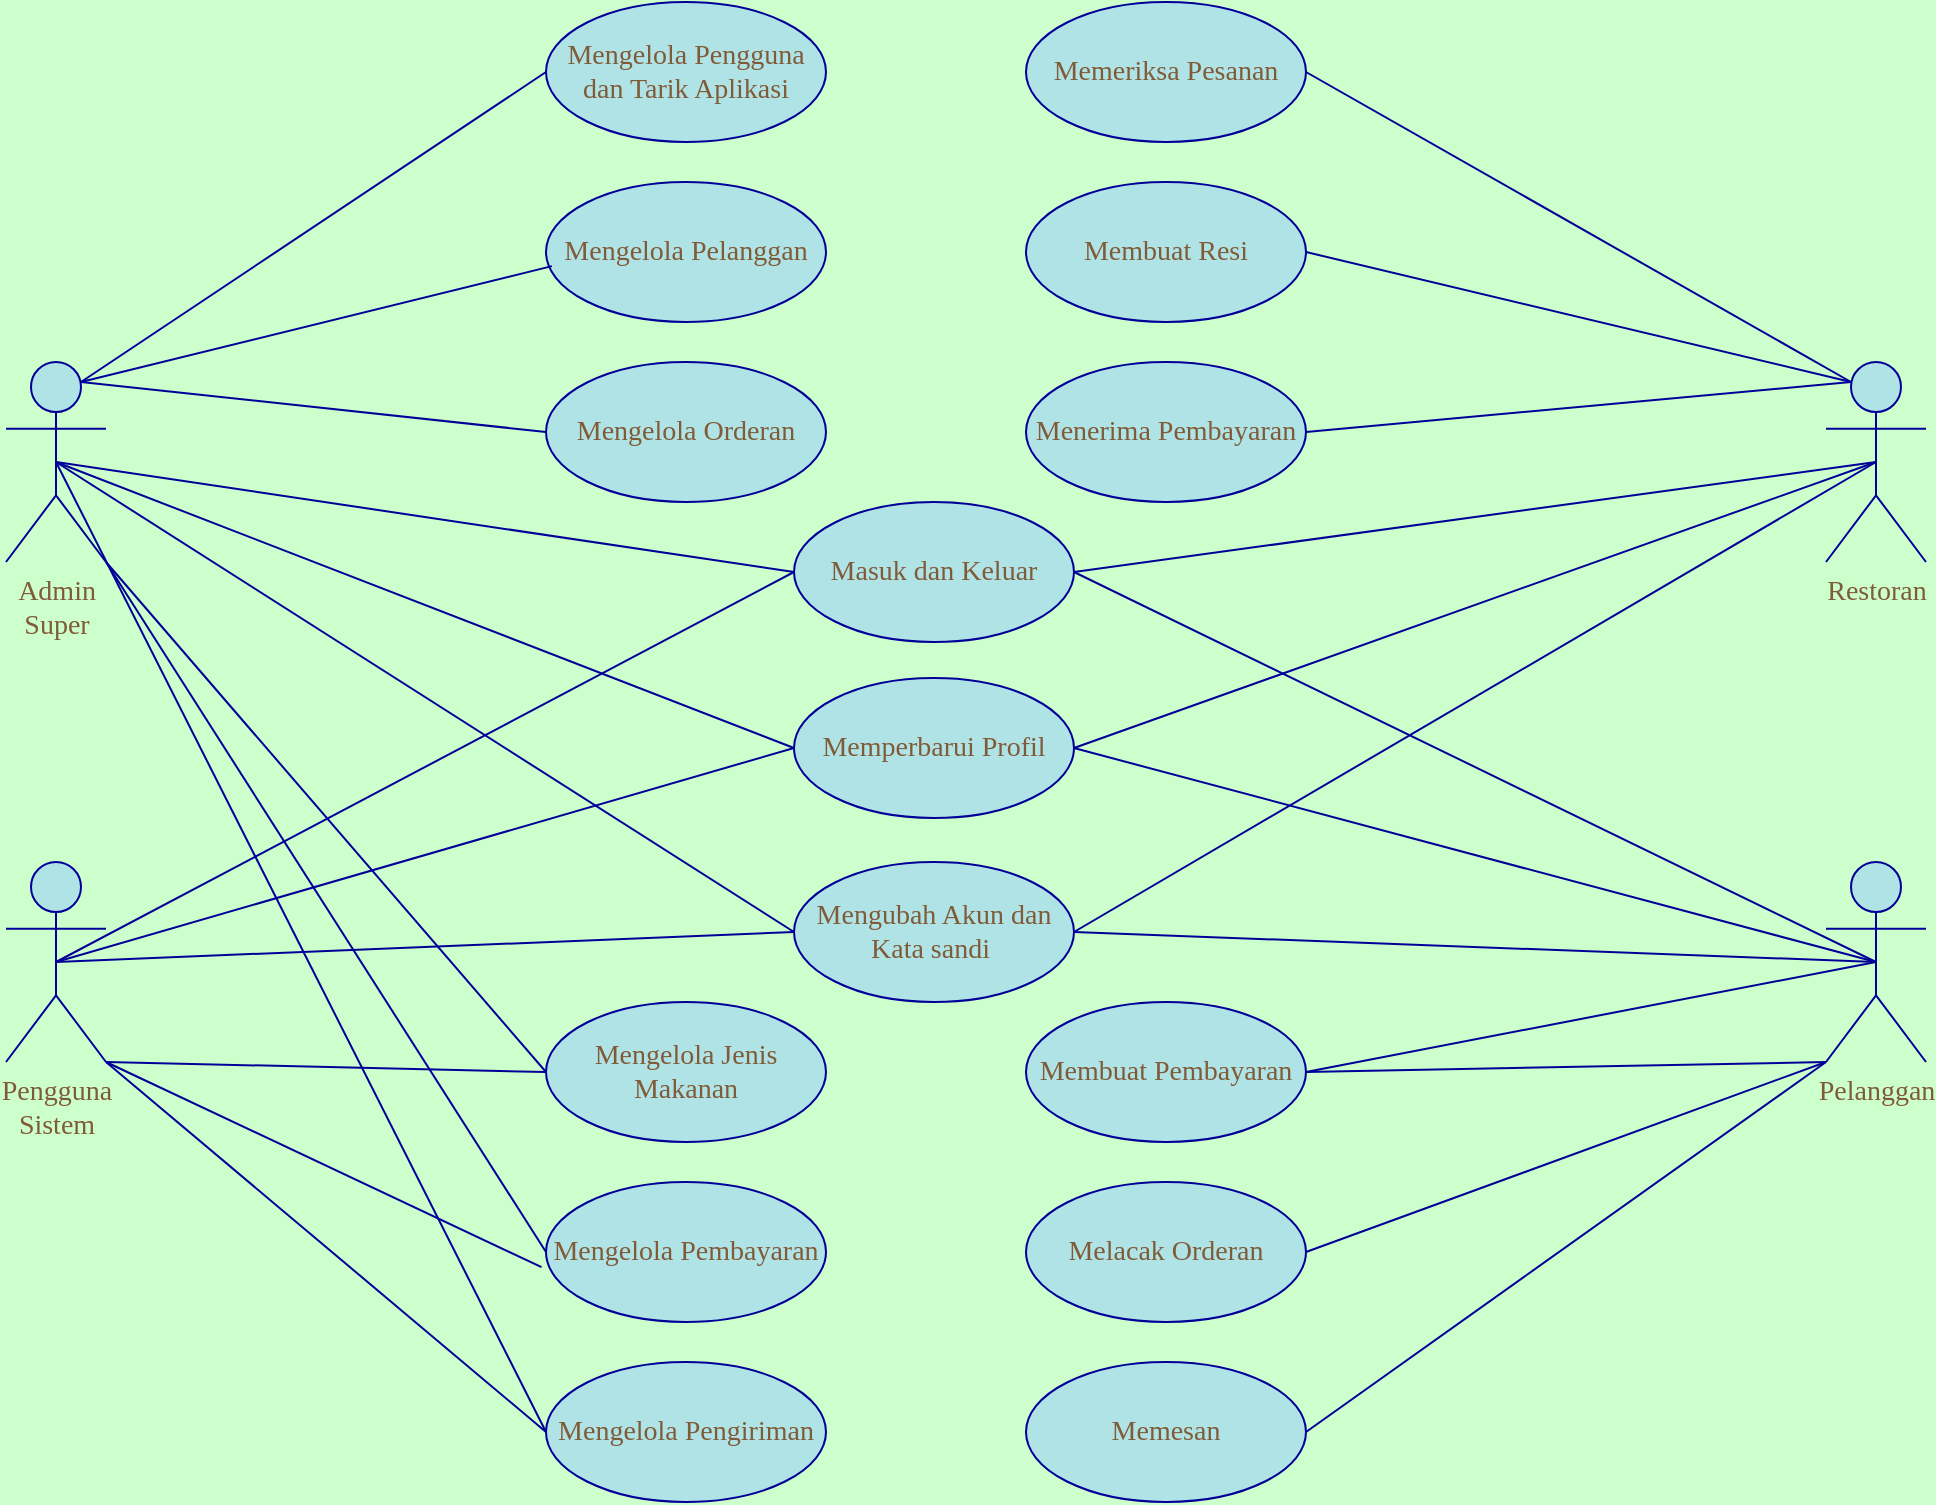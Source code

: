 <mxfile version="20.2.8" type="device"><diagram id="C5RBs43oDa-KdzZeNtuy" name="Page-1"><mxGraphModel dx="1085" dy="575" grid="1" gridSize="10" guides="1" tooltips="1" connect="1" arrows="1" fold="1" page="1" pageScale="1" pageWidth="1169" pageHeight="827" background="#CCFFCC" math="0" shadow="0"><root><mxCell id="WIyWlLk6GJQsqaUBKTNV-0"/><mxCell id="WIyWlLk6GJQsqaUBKTNV-1" parent="WIyWlLk6GJQsqaUBKTNV-0"/><mxCell id="G5HHjhcqX_sljkjWgKrq-1" value="Admin&lt;br&gt;Super" style="shape=umlActor;verticalLabelPosition=bottom;verticalAlign=top;html=1;outlineConnect=0;fillColor=#b0e3e6;strokeColor=#000099;fontFamily=Verdana;fontSize=14;fontColor=#805B38;backgroundOutline=0;" vertex="1" parent="WIyWlLk6GJQsqaUBKTNV-1"><mxGeometry x="120" y="220" width="50" height="100" as="geometry"/></mxCell><mxCell id="G5HHjhcqX_sljkjWgKrq-4" value="Pelanggan" style="shape=umlActor;verticalLabelPosition=bottom;verticalAlign=top;html=1;outlineConnect=0;fillColor=#b0e3e6;strokeColor=#000099;fontFamily=Verdana;fontSize=14;fontColor=#805B38;backgroundOutline=0;" vertex="1" parent="WIyWlLk6GJQsqaUBKTNV-1"><mxGeometry x="1030" y="470" width="50" height="100" as="geometry"/></mxCell><mxCell id="G5HHjhcqX_sljkjWgKrq-5" value="Restoran" style="shape=umlActor;verticalLabelPosition=bottom;verticalAlign=top;html=1;outlineConnect=0;fillColor=#b0e3e6;strokeColor=#000099;fontFamily=Verdana;fontSize=14;fontColor=#805B38;backgroundOutline=0;" vertex="1" parent="WIyWlLk6GJQsqaUBKTNV-1"><mxGeometry x="1030" y="220" width="50" height="100" as="geometry"/></mxCell><mxCell id="G5HHjhcqX_sljkjWgKrq-6" value="Pengguna&lt;br&gt;Sistem" style="shape=umlActor;verticalLabelPosition=bottom;verticalAlign=top;html=1;outlineConnect=0;fillColor=#b0e3e6;strokeColor=#000099;fontFamily=Verdana;fontSize=14;fontColor=#805B38;backgroundOutline=0;" vertex="1" parent="WIyWlLk6GJQsqaUBKTNV-1"><mxGeometry x="120" y="470" width="50" height="100" as="geometry"/></mxCell><mxCell id="G5HHjhcqX_sljkjWgKrq-9" value="Mengelola Pengguna dan Tarik Aplikasi" style="ellipse;whiteSpace=wrap;html=1;fillColor=#b0e3e6;strokeColor=#000099;fontFamily=Verdana;fontSize=14;fontColor=#805B38;backgroundOutline=0;" vertex="1" parent="WIyWlLk6GJQsqaUBKTNV-1"><mxGeometry x="390" y="40" width="140" height="70" as="geometry"/></mxCell><mxCell id="G5HHjhcqX_sljkjWgKrq-10" value="Mengelola Pelanggan" style="ellipse;whiteSpace=wrap;html=1;fillColor=#b0e3e6;strokeColor=#000099;fontFamily=Verdana;fontSize=14;fontColor=#805B38;backgroundOutline=0;" vertex="1" parent="WIyWlLk6GJQsqaUBKTNV-1"><mxGeometry x="390" y="130" width="140" height="70" as="geometry"/></mxCell><mxCell id="G5HHjhcqX_sljkjWgKrq-11" value="Mengelola Orderan" style="ellipse;whiteSpace=wrap;html=1;fillColor=#b0e3e6;strokeColor=#000099;fontFamily=Verdana;fontSize=14;fontColor=#805B38;backgroundOutline=0;" vertex="1" parent="WIyWlLk6GJQsqaUBKTNV-1"><mxGeometry x="390" y="220" width="140" height="70" as="geometry"/></mxCell><mxCell id="G5HHjhcqX_sljkjWgKrq-12" value="Mengelola Jenis Makanan" style="ellipse;whiteSpace=wrap;html=1;fillColor=#b0e3e6;strokeColor=#000099;fontFamily=Verdana;fontSize=14;fontColor=#805B38;backgroundOutline=0;" vertex="1" parent="WIyWlLk6GJQsqaUBKTNV-1"><mxGeometry x="390" y="540" width="140" height="70" as="geometry"/></mxCell><mxCell id="G5HHjhcqX_sljkjWgKrq-13" value="Mengelola Pembayaran" style="ellipse;whiteSpace=wrap;html=1;fillColor=#b0e3e6;strokeColor=#000099;fontFamily=Verdana;fontSize=14;fontColor=#805B38;backgroundOutline=0;" vertex="1" parent="WIyWlLk6GJQsqaUBKTNV-1"><mxGeometry x="390" y="630" width="140" height="70" as="geometry"/></mxCell><mxCell id="G5HHjhcqX_sljkjWgKrq-14" value="Mengelola Pengiriman" style="ellipse;whiteSpace=wrap;html=1;fillColor=#b0e3e6;strokeColor=#000099;fontFamily=Verdana;fontSize=14;fontColor=#805B38;backgroundOutline=0;" vertex="1" parent="WIyWlLk6GJQsqaUBKTNV-1"><mxGeometry x="390" y="720" width="140" height="70" as="geometry"/></mxCell><mxCell id="G5HHjhcqX_sljkjWgKrq-15" value="Memeriksa Pesanan" style="ellipse;whiteSpace=wrap;html=1;fillColor=#b0e3e6;strokeColor=#000099;fontFamily=Verdana;fontSize=14;fontColor=#805B38;backgroundOutline=0;" vertex="1" parent="WIyWlLk6GJQsqaUBKTNV-1"><mxGeometry x="630" y="40" width="140" height="70" as="geometry"/></mxCell><mxCell id="G5HHjhcqX_sljkjWgKrq-16" value="Membuat Resi" style="ellipse;whiteSpace=wrap;html=1;fillColor=#b0e3e6;strokeColor=#000099;fontFamily=Verdana;fontSize=14;fontColor=#805B38;backgroundOutline=0;" vertex="1" parent="WIyWlLk6GJQsqaUBKTNV-1"><mxGeometry x="630" y="130" width="140" height="70" as="geometry"/></mxCell><mxCell id="G5HHjhcqX_sljkjWgKrq-17" value="Menerima Pembayaran" style="ellipse;whiteSpace=wrap;html=1;fillColor=#b0e3e6;strokeColor=#000099;fontFamily=Verdana;fontSize=14;fontColor=#805B38;backgroundOutline=0;" vertex="1" parent="WIyWlLk6GJQsqaUBKTNV-1"><mxGeometry x="630" y="220" width="140" height="70" as="geometry"/></mxCell><mxCell id="G5HHjhcqX_sljkjWgKrq-19" value="Melacak Orderan" style="ellipse;whiteSpace=wrap;html=1;fillColor=#b0e3e6;strokeColor=#000099;fontFamily=Verdana;fontSize=14;fontColor=#805B38;backgroundOutline=0;" vertex="1" parent="WIyWlLk6GJQsqaUBKTNV-1"><mxGeometry x="630" y="630" width="140" height="70" as="geometry"/></mxCell><mxCell id="G5HHjhcqX_sljkjWgKrq-20" value="Memesan" style="ellipse;whiteSpace=wrap;html=1;fillColor=#b0e3e6;strokeColor=#000099;fontFamily=Verdana;fontSize=14;fontColor=#805B38;backgroundOutline=0;" vertex="1" parent="WIyWlLk6GJQsqaUBKTNV-1"><mxGeometry x="630" y="720" width="140" height="70" as="geometry"/></mxCell><mxCell id="G5HHjhcqX_sljkjWgKrq-21" value="Masuk dan Keluar" style="ellipse;whiteSpace=wrap;html=1;fillColor=#b0e3e6;strokeColor=#000099;fontFamily=Verdana;fontSize=14;fontColor=#805B38;backgroundOutline=0;" vertex="1" parent="WIyWlLk6GJQsqaUBKTNV-1"><mxGeometry x="514" y="290" width="140" height="70" as="geometry"/></mxCell><mxCell id="G5HHjhcqX_sljkjWgKrq-22" value="Memperbarui Profil" style="ellipse;whiteSpace=wrap;html=1;fillColor=#b0e3e6;strokeColor=#000099;fontFamily=Verdana;fontSize=14;fontColor=#805B38;backgroundOutline=0;" vertex="1" parent="WIyWlLk6GJQsqaUBKTNV-1"><mxGeometry x="514" y="378" width="140" height="70" as="geometry"/></mxCell><mxCell id="G5HHjhcqX_sljkjWgKrq-23" value="Mengubah Akun dan Kata sandi&amp;nbsp;" style="ellipse;whiteSpace=wrap;html=1;fillColor=#b0e3e6;strokeColor=#000099;fontFamily=Verdana;fontSize=14;fontColor=#805B38;backgroundOutline=0;" vertex="1" parent="WIyWlLk6GJQsqaUBKTNV-1"><mxGeometry x="514" y="470" width="140" height="70" as="geometry"/></mxCell><mxCell id="G5HHjhcqX_sljkjWgKrq-24" value="" style="endArrow=none;html=1;rounded=0;exitX=0.75;exitY=0.1;exitDx=0;exitDy=0;exitPerimeter=0;entryX=0;entryY=0.5;entryDx=0;entryDy=0;fillColor=#b0e3e6;strokeColor=#000099;fontFamily=Verdana;fontSize=14;fontColor=#805B38;backgroundOutline=0;" edge="1" parent="WIyWlLk6GJQsqaUBKTNV-1" source="G5HHjhcqX_sljkjWgKrq-1" target="G5HHjhcqX_sljkjWgKrq-9"><mxGeometry width="50" height="50" relative="1" as="geometry"><mxPoint x="370" y="240" as="sourcePoint"/><mxPoint x="420" y="190" as="targetPoint"/></mxGeometry></mxCell><mxCell id="G5HHjhcqX_sljkjWgKrq-25" value="" style="endArrow=none;html=1;rounded=0;entryX=0;entryY=0.5;entryDx=0;entryDy=0;exitX=0.75;exitY=0.1;exitDx=0;exitDy=0;exitPerimeter=0;fillColor=#b0e3e6;strokeColor=#000099;fontFamily=Verdana;fontSize=14;fontColor=#805B38;backgroundOutline=0;" edge="1" parent="WIyWlLk6GJQsqaUBKTNV-1" source="G5HHjhcqX_sljkjWgKrq-1" target="G5HHjhcqX_sljkjWgKrq-11"><mxGeometry width="50" height="50" relative="1" as="geometry"><mxPoint x="330" y="80" as="sourcePoint"/><mxPoint x="420" y="190" as="targetPoint"/></mxGeometry></mxCell><mxCell id="G5HHjhcqX_sljkjWgKrq-26" value="" style="endArrow=none;html=1;rounded=0;exitX=0.75;exitY=0.1;exitDx=0;exitDy=0;exitPerimeter=0;entryX=0.021;entryY=0.601;entryDx=0;entryDy=0;entryPerimeter=0;fillColor=#b0e3e6;strokeColor=#000099;fontFamily=Verdana;fontSize=14;fontColor=#805B38;backgroundOutline=0;" edge="1" parent="WIyWlLk6GJQsqaUBKTNV-1" source="G5HHjhcqX_sljkjWgKrq-1" target="G5HHjhcqX_sljkjWgKrq-10"><mxGeometry width="50" height="50" relative="1" as="geometry"><mxPoint x="370" y="240" as="sourcePoint"/><mxPoint x="420" y="190" as="targetPoint"/></mxGeometry></mxCell><mxCell id="G5HHjhcqX_sljkjWgKrq-28" value="" style="endArrow=none;html=1;rounded=0;entryX=0;entryY=0.5;entryDx=0;entryDy=0;exitX=0.5;exitY=0.5;exitDx=0;exitDy=0;exitPerimeter=0;fillColor=#b0e3e6;strokeColor=#000099;fontFamily=Verdana;fontSize=14;fontColor=#805B38;backgroundOutline=0;" edge="1" parent="WIyWlLk6GJQsqaUBKTNV-1" source="G5HHjhcqX_sljkjWgKrq-1" target="G5HHjhcqX_sljkjWgKrq-21"><mxGeometry width="50" height="50" relative="1" as="geometry"><mxPoint x="370" y="240" as="sourcePoint"/><mxPoint x="420" y="190" as="targetPoint"/></mxGeometry></mxCell><mxCell id="G5HHjhcqX_sljkjWgKrq-29" value="" style="endArrow=none;html=1;rounded=0;entryX=0;entryY=0.5;entryDx=0;entryDy=0;exitX=0.5;exitY=0.5;exitDx=0;exitDy=0;exitPerimeter=0;fillColor=#b0e3e6;strokeColor=#000099;fontFamily=Verdana;fontSize=14;fontColor=#805B38;backgroundOutline=0;" edge="1" parent="WIyWlLk6GJQsqaUBKTNV-1" source="G5HHjhcqX_sljkjWgKrq-1" target="G5HHjhcqX_sljkjWgKrq-22"><mxGeometry width="50" height="50" relative="1" as="geometry"><mxPoint x="370" y="240" as="sourcePoint"/><mxPoint x="420" y="190" as="targetPoint"/></mxGeometry></mxCell><mxCell id="G5HHjhcqX_sljkjWgKrq-31" value="" style="endArrow=none;html=1;rounded=0;entryX=0;entryY=0.5;entryDx=0;entryDy=0;exitX=0.5;exitY=0.5;exitDx=0;exitDy=0;exitPerimeter=0;fillColor=#b0e3e6;strokeColor=#000099;fontFamily=Verdana;fontSize=14;fontColor=#805B38;backgroundOutline=0;" edge="1" parent="WIyWlLk6GJQsqaUBKTNV-1" source="G5HHjhcqX_sljkjWgKrq-1" target="G5HHjhcqX_sljkjWgKrq-23"><mxGeometry width="50" height="50" relative="1" as="geometry"><mxPoint x="370" y="240" as="sourcePoint"/><mxPoint x="420" y="190" as="targetPoint"/></mxGeometry></mxCell><mxCell id="G5HHjhcqX_sljkjWgKrq-32" value="" style="endArrow=none;html=1;rounded=0;exitX=1;exitY=1;exitDx=0;exitDy=0;exitPerimeter=0;entryX=0;entryY=0.5;entryDx=0;entryDy=0;fillColor=#b0e3e6;strokeColor=#000099;fontFamily=Verdana;fontSize=14;fontColor=#805B38;backgroundOutline=0;" edge="1" parent="WIyWlLk6GJQsqaUBKTNV-1" source="G5HHjhcqX_sljkjWgKrq-1" target="G5HHjhcqX_sljkjWgKrq-12"><mxGeometry width="50" height="50" relative="1" as="geometry"><mxPoint x="370" y="240" as="sourcePoint"/><mxPoint x="420" y="190" as="targetPoint"/></mxGeometry></mxCell><mxCell id="G5HHjhcqX_sljkjWgKrq-33" value="" style="endArrow=none;html=1;rounded=0;exitX=1;exitY=1;exitDx=0;exitDy=0;exitPerimeter=0;entryX=0;entryY=0.5;entryDx=0;entryDy=0;fillColor=#b0e3e6;strokeColor=#000099;fontFamily=Verdana;fontSize=14;fontColor=#805B38;backgroundOutline=0;" edge="1" parent="WIyWlLk6GJQsqaUBKTNV-1" source="G5HHjhcqX_sljkjWgKrq-1" target="G5HHjhcqX_sljkjWgKrq-13"><mxGeometry width="50" height="50" relative="1" as="geometry"><mxPoint x="370" y="240" as="sourcePoint"/><mxPoint x="420" y="190" as="targetPoint"/></mxGeometry></mxCell><mxCell id="G5HHjhcqX_sljkjWgKrq-34" value="" style="endArrow=none;html=1;rounded=0;exitX=0.5;exitY=0.5;exitDx=0;exitDy=0;exitPerimeter=0;entryX=0;entryY=0.5;entryDx=0;entryDy=0;fillColor=#b0e3e6;strokeColor=#000099;fontFamily=Verdana;fontSize=14;fontColor=#805B38;backgroundOutline=0;" edge="1" parent="WIyWlLk6GJQsqaUBKTNV-1" source="G5HHjhcqX_sljkjWgKrq-1" target="G5HHjhcqX_sljkjWgKrq-14"><mxGeometry width="50" height="50" relative="1" as="geometry"><mxPoint x="370" y="240" as="sourcePoint"/><mxPoint x="420" y="190" as="targetPoint"/></mxGeometry></mxCell><mxCell id="G5HHjhcqX_sljkjWgKrq-35" value="" style="endArrow=none;html=1;rounded=0;entryX=0;entryY=0.5;entryDx=0;entryDy=0;exitX=1;exitY=1;exitDx=0;exitDy=0;exitPerimeter=0;fillColor=#b0e3e6;strokeColor=#000099;fontFamily=Verdana;fontSize=14;fontColor=#805B38;backgroundOutline=0;" edge="1" parent="WIyWlLk6GJQsqaUBKTNV-1" source="G5HHjhcqX_sljkjWgKrq-6" target="G5HHjhcqX_sljkjWgKrq-12"><mxGeometry width="50" height="50" relative="1" as="geometry"><mxPoint x="90" y="620" as="sourcePoint"/><mxPoint x="420" y="190" as="targetPoint"/></mxGeometry></mxCell><mxCell id="G5HHjhcqX_sljkjWgKrq-36" value="" style="endArrow=none;html=1;rounded=0;entryX=-0.016;entryY=0.608;entryDx=0;entryDy=0;entryPerimeter=0;exitX=1;exitY=1;exitDx=0;exitDy=0;exitPerimeter=0;fillColor=#b0e3e6;strokeColor=#000099;fontFamily=Verdana;fontSize=14;fontColor=#805B38;backgroundOutline=0;" edge="1" parent="WIyWlLk6GJQsqaUBKTNV-1" source="G5HHjhcqX_sljkjWgKrq-6" target="G5HHjhcqX_sljkjWgKrq-13"><mxGeometry width="50" height="50" relative="1" as="geometry"><mxPoint x="130" y="550" as="sourcePoint"/><mxPoint x="420" y="190" as="targetPoint"/></mxGeometry></mxCell><mxCell id="G5HHjhcqX_sljkjWgKrq-37" value="" style="endArrow=none;html=1;rounded=0;entryX=0;entryY=0.5;entryDx=0;entryDy=0;exitX=1;exitY=1;exitDx=0;exitDy=0;exitPerimeter=0;fillColor=#b0e3e6;strokeColor=#000099;fontFamily=Verdana;fontSize=14;fontColor=#805B38;backgroundOutline=0;" edge="1" parent="WIyWlLk6GJQsqaUBKTNV-1" source="G5HHjhcqX_sljkjWgKrq-6" target="G5HHjhcqX_sljkjWgKrq-14"><mxGeometry width="50" height="50" relative="1" as="geometry"><mxPoint x="130" y="650" as="sourcePoint"/><mxPoint x="420" y="190" as="targetPoint"/></mxGeometry></mxCell><mxCell id="G5HHjhcqX_sljkjWgKrq-38" value="" style="endArrow=none;html=1;rounded=0;entryX=0.25;entryY=0.1;entryDx=0;entryDy=0;entryPerimeter=0;exitX=1;exitY=0.5;exitDx=0;exitDy=0;fillColor=#b0e3e6;strokeColor=#000099;fontFamily=Verdana;fontSize=14;fontColor=#805B38;backgroundOutline=0;" edge="1" parent="WIyWlLk6GJQsqaUBKTNV-1" source="G5HHjhcqX_sljkjWgKrq-15" target="G5HHjhcqX_sljkjWgKrq-5"><mxGeometry width="50" height="50" relative="1" as="geometry"><mxPoint x="740" y="240" as="sourcePoint"/><mxPoint x="790" y="190" as="targetPoint"/></mxGeometry></mxCell><mxCell id="G5HHjhcqX_sljkjWgKrq-39" value="" style="endArrow=none;html=1;rounded=0;entryX=0.25;entryY=0.1;entryDx=0;entryDy=0;entryPerimeter=0;exitX=1;exitY=0.5;exitDx=0;exitDy=0;fillColor=#b0e3e6;strokeColor=#000099;fontFamily=Verdana;fontSize=14;fontColor=#805B38;backgroundOutline=0;" edge="1" parent="WIyWlLk6GJQsqaUBKTNV-1" source="G5HHjhcqX_sljkjWgKrq-16" target="G5HHjhcqX_sljkjWgKrq-5"><mxGeometry width="50" height="50" relative="1" as="geometry"><mxPoint x="800" y="240" as="sourcePoint"/><mxPoint x="850" y="190" as="targetPoint"/></mxGeometry></mxCell><mxCell id="G5HHjhcqX_sljkjWgKrq-40" value="" style="endArrow=none;html=1;rounded=0;entryX=0.25;entryY=0.1;entryDx=0;entryDy=0;entryPerimeter=0;exitX=1;exitY=0.5;exitDx=0;exitDy=0;fillColor=#b0e3e6;strokeColor=#000099;fontFamily=Verdana;fontSize=14;fontColor=#805B38;backgroundOutline=0;" edge="1" parent="WIyWlLk6GJQsqaUBKTNV-1" source="G5HHjhcqX_sljkjWgKrq-17" target="G5HHjhcqX_sljkjWgKrq-5"><mxGeometry width="50" height="50" relative="1" as="geometry"><mxPoint x="800" y="240" as="sourcePoint"/><mxPoint x="850" y="190" as="targetPoint"/></mxGeometry></mxCell><mxCell id="G5HHjhcqX_sljkjWgKrq-41" value="" style="endArrow=none;html=1;rounded=0;entryX=0.5;entryY=0.5;entryDx=0;entryDy=0;entryPerimeter=0;exitX=1;exitY=0.5;exitDx=0;exitDy=0;fillColor=#b0e3e6;strokeColor=#000099;fontFamily=Verdana;fontSize=14;fontColor=#805B38;backgroundOutline=0;" edge="1" parent="WIyWlLk6GJQsqaUBKTNV-1" source="G5HHjhcqX_sljkjWgKrq-21" target="G5HHjhcqX_sljkjWgKrq-5"><mxGeometry width="50" height="50" relative="1" as="geometry"><mxPoint x="800" y="240" as="sourcePoint"/><mxPoint x="850" y="190" as="targetPoint"/></mxGeometry></mxCell><mxCell id="G5HHjhcqX_sljkjWgKrq-42" value="" style="endArrow=none;html=1;rounded=0;entryX=0.5;entryY=0.5;entryDx=0;entryDy=0;entryPerimeter=0;exitX=1;exitY=0.5;exitDx=0;exitDy=0;fillColor=#b0e3e6;strokeColor=#000099;fontFamily=Verdana;fontSize=14;fontColor=#805B38;backgroundOutline=0;" edge="1" parent="WIyWlLk6GJQsqaUBKTNV-1" source="G5HHjhcqX_sljkjWgKrq-22" target="G5HHjhcqX_sljkjWgKrq-5"><mxGeometry width="50" height="50" relative="1" as="geometry"><mxPoint x="800" y="240" as="sourcePoint"/><mxPoint x="850" y="190" as="targetPoint"/></mxGeometry></mxCell><mxCell id="G5HHjhcqX_sljkjWgKrq-43" value="" style="endArrow=none;html=1;rounded=0;entryX=0.5;entryY=0.5;entryDx=0;entryDy=0;entryPerimeter=0;exitX=1;exitY=0.5;exitDx=0;exitDy=0;fillColor=#b0e3e6;strokeColor=#000099;fontFamily=Verdana;fontSize=14;fontColor=#805B38;backgroundOutline=0;" edge="1" parent="WIyWlLk6GJQsqaUBKTNV-1" source="G5HHjhcqX_sljkjWgKrq-23" target="G5HHjhcqX_sljkjWgKrq-5"><mxGeometry width="50" height="50" relative="1" as="geometry"><mxPoint x="800" y="240" as="sourcePoint"/><mxPoint x="850" y="190" as="targetPoint"/></mxGeometry></mxCell><mxCell id="G5HHjhcqX_sljkjWgKrq-44" value="" style="endArrow=none;html=1;rounded=0;entryX=0;entryY=1;entryDx=0;entryDy=0;entryPerimeter=0;exitX=1;exitY=0.5;exitDx=0;exitDy=0;fillColor=#b0e3e6;strokeColor=#000099;fontFamily=Verdana;fontSize=14;fontColor=#805B38;backgroundOutline=0;" edge="1" parent="WIyWlLk6GJQsqaUBKTNV-1" source="G5HHjhcqX_sljkjWgKrq-18" target="G5HHjhcqX_sljkjWgKrq-4"><mxGeometry width="50" height="50" relative="1" as="geometry"><mxPoint x="800" y="350" as="sourcePoint"/><mxPoint x="850" y="300" as="targetPoint"/></mxGeometry></mxCell><mxCell id="G5HHjhcqX_sljkjWgKrq-45" value="" style="endArrow=none;html=1;rounded=0;entryX=0;entryY=1;entryDx=0;entryDy=0;entryPerimeter=0;exitX=1;exitY=0.5;exitDx=0;exitDy=0;fillColor=#b0e3e6;strokeColor=#000099;fontFamily=Verdana;fontSize=14;fontColor=#805B38;backgroundOutline=0;" edge="1" parent="WIyWlLk6GJQsqaUBKTNV-1" source="G5HHjhcqX_sljkjWgKrq-19" target="G5HHjhcqX_sljkjWgKrq-4"><mxGeometry width="50" height="50" relative="1" as="geometry"><mxPoint x="800" y="350" as="sourcePoint"/><mxPoint x="850" y="300" as="targetPoint"/></mxGeometry></mxCell><mxCell id="G5HHjhcqX_sljkjWgKrq-46" value="" style="endArrow=none;html=1;rounded=0;entryX=0;entryY=1;entryDx=0;entryDy=0;entryPerimeter=0;exitX=1;exitY=0.5;exitDx=0;exitDy=0;fillColor=#b0e3e6;strokeColor=#000099;fontFamily=Verdana;fontSize=14;fontColor=#805B38;backgroundOutline=0;" edge="1" parent="WIyWlLk6GJQsqaUBKTNV-1" source="G5HHjhcqX_sljkjWgKrq-20" target="G5HHjhcqX_sljkjWgKrq-4"><mxGeometry width="50" height="50" relative="1" as="geometry"><mxPoint x="800" y="350" as="sourcePoint"/><mxPoint x="850" y="300" as="targetPoint"/></mxGeometry></mxCell><mxCell id="G5HHjhcqX_sljkjWgKrq-47" value="" style="endArrow=none;html=1;rounded=0;entryX=0.5;entryY=0.5;entryDx=0;entryDy=0;entryPerimeter=0;exitX=1;exitY=0.5;exitDx=0;exitDy=0;fillColor=#b0e3e6;strokeColor=#000099;fontFamily=Verdana;fontSize=14;fontColor=#805B38;backgroundOutline=0;" edge="1" parent="WIyWlLk6GJQsqaUBKTNV-1" source="G5HHjhcqX_sljkjWgKrq-21" target="G5HHjhcqX_sljkjWgKrq-4"><mxGeometry width="50" height="50" relative="1" as="geometry"><mxPoint x="800" y="240" as="sourcePoint"/><mxPoint x="850" y="190" as="targetPoint"/></mxGeometry></mxCell><mxCell id="G5HHjhcqX_sljkjWgKrq-48" value="" style="endArrow=none;html=1;rounded=0;entryX=0.5;entryY=0.5;entryDx=0;entryDy=0;entryPerimeter=0;exitX=1;exitY=0.5;exitDx=0;exitDy=0;fillColor=#b0e3e6;strokeColor=#000099;fontFamily=Verdana;fontSize=14;fontColor=#805B38;backgroundOutline=0;" edge="1" parent="WIyWlLk6GJQsqaUBKTNV-1" source="G5HHjhcqX_sljkjWgKrq-22" target="G5HHjhcqX_sljkjWgKrq-4"><mxGeometry width="50" height="50" relative="1" as="geometry"><mxPoint x="800" y="240" as="sourcePoint"/><mxPoint x="850" y="190" as="targetPoint"/></mxGeometry></mxCell><mxCell id="G5HHjhcqX_sljkjWgKrq-49" value="" style="endArrow=none;html=1;rounded=0;entryX=0.5;entryY=0.5;entryDx=0;entryDy=0;entryPerimeter=0;exitX=1;exitY=0.5;exitDx=0;exitDy=0;startArrow=none;fillColor=#b0e3e6;strokeColor=#000099;fontFamily=Verdana;fontSize=14;fontColor=#805B38;backgroundOutline=0;" edge="1" parent="WIyWlLk6GJQsqaUBKTNV-1" source="G5HHjhcqX_sljkjWgKrq-18" target="G5HHjhcqX_sljkjWgKrq-4"><mxGeometry width="50" height="50" relative="1" as="geometry"><mxPoint x="800" y="240" as="sourcePoint"/><mxPoint x="850" y="190" as="targetPoint"/></mxGeometry></mxCell><mxCell id="G5HHjhcqX_sljkjWgKrq-51" value="" style="endArrow=none;html=1;rounded=0;exitX=0.5;exitY=0.5;exitDx=0;exitDy=0;exitPerimeter=0;entryX=0;entryY=0.5;entryDx=0;entryDy=0;fillColor=#b0e3e6;strokeColor=#000099;fontFamily=Verdana;fontSize=14;fontColor=#805B38;backgroundOutline=0;" edge="1" parent="WIyWlLk6GJQsqaUBKTNV-1" source="G5HHjhcqX_sljkjWgKrq-6" target="G5HHjhcqX_sljkjWgKrq-23"><mxGeometry width="50" height="50" relative="1" as="geometry"><mxPoint x="110" y="519" as="sourcePoint"/><mxPoint x="220" y="379" as="targetPoint"/></mxGeometry></mxCell><mxCell id="G5HHjhcqX_sljkjWgKrq-54" value="" style="endArrow=none;html=1;rounded=0;entryX=0;entryY=0.5;entryDx=0;entryDy=0;exitX=0.5;exitY=0.5;exitDx=0;exitDy=0;exitPerimeter=0;fillColor=#b0e3e6;strokeColor=#000099;fontFamily=Verdana;fontSize=14;fontColor=#805B38;backgroundOutline=0;" edge="1" parent="WIyWlLk6GJQsqaUBKTNV-1" source="G5HHjhcqX_sljkjWgKrq-6" target="G5HHjhcqX_sljkjWgKrq-22"><mxGeometry width="50" height="50" relative="1" as="geometry"><mxPoint x="60" y="570" as="sourcePoint"/><mxPoint x="450" y="350" as="targetPoint"/></mxGeometry></mxCell><mxCell id="G5HHjhcqX_sljkjWgKrq-55" value="" style="endArrow=none;html=1;rounded=0;exitX=0.5;exitY=0.5;exitDx=0;exitDy=0;exitPerimeter=0;entryX=0;entryY=0.5;entryDx=0;entryDy=0;fillColor=#b0e3e6;strokeColor=#000099;fontFamily=Verdana;fontSize=14;fontColor=#805B38;backgroundOutline=0;" edge="1" parent="WIyWlLk6GJQsqaUBKTNV-1" source="G5HHjhcqX_sljkjWgKrq-6" target="G5HHjhcqX_sljkjWgKrq-21"><mxGeometry width="50" height="50" relative="1" as="geometry"><mxPoint x="230" y="410" as="sourcePoint"/><mxPoint x="280" y="360" as="targetPoint"/></mxGeometry></mxCell><mxCell id="G5HHjhcqX_sljkjWgKrq-18" value="Membuat Pembayaran" style="ellipse;whiteSpace=wrap;html=1;fillColor=#b0e3e6;strokeColor=#000099;fontFamily=Verdana;fontSize=14;fontColor=#805B38;backgroundOutline=0;" vertex="1" parent="WIyWlLk6GJQsqaUBKTNV-1"><mxGeometry x="630" y="540" width="140" height="70" as="geometry"/></mxCell><mxCell id="G5HHjhcqX_sljkjWgKrq-56" value="" style="endArrow=none;html=1;rounded=0;exitX=1;exitY=0.5;exitDx=0;exitDy=0;entryX=0.5;entryY=0.5;entryDx=0;entryDy=0;entryPerimeter=0;fillColor=#b0e3e6;strokeColor=#000099;fontFamily=Verdana;fontSize=14;fontColor=#805B38;backgroundOutline=0;" edge="1" parent="WIyWlLk6GJQsqaUBKTNV-1" source="G5HHjhcqX_sljkjWgKrq-23" target="G5HHjhcqX_sljkjWgKrq-4"><mxGeometry width="50" height="50" relative="1" as="geometry"><mxPoint x="654.0" y="505" as="sourcePoint"/><mxPoint x="760" y="520" as="targetPoint"/></mxGeometry></mxCell></root></mxGraphModel></diagram></mxfile>